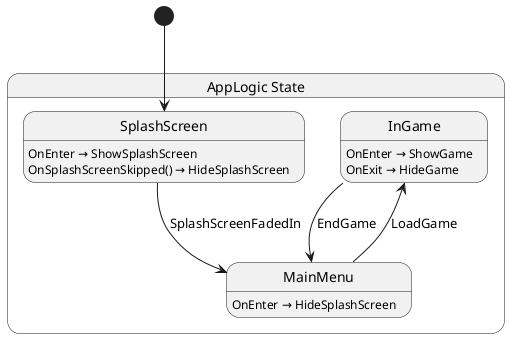 @startuml AppLogic
state "AppLogic State" as test_app_logic_AppLogic_State {
  state "InGame" as test_app_logic_AppLogic_State_InGame
  state "MainMenu" as test_app_logic_AppLogic_State_MainMenu
  state "SplashScreen" as test_app_logic_AppLogic_State_SplashScreen
}

test_app_logic_AppLogic_State_InGame --> test_app_logic_AppLogic_State_MainMenu : EndGame
test_app_logic_AppLogic_State_MainMenu --> test_app_logic_AppLogic_State_InGame : LoadGame
test_app_logic_AppLogic_State_SplashScreen --> test_app_logic_AppLogic_State_MainMenu : SplashScreenFadedIn

test_app_logic_AppLogic_State_InGame : OnEnter → ShowGame
test_app_logic_AppLogic_State_InGame : OnExit → HideGame
test_app_logic_AppLogic_State_MainMenu : OnEnter → HideSplashScreen
test_app_logic_AppLogic_State_SplashScreen : OnEnter → ShowSplashScreen
test_app_logic_AppLogic_State_SplashScreen : OnSplashScreenSkipped() → HideSplashScreen

[*] --> test_app_logic_AppLogic_State_SplashScreen
@enduml